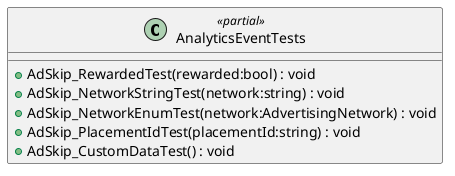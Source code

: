 @startuml
class AnalyticsEventTests <<partial>> {
    + AdSkip_RewardedTest(rewarded:bool) : void
    + AdSkip_NetworkStringTest(network:string) : void
    + AdSkip_NetworkEnumTest(network:AdvertisingNetwork) : void
    + AdSkip_PlacementIdTest(placementId:string) : void
    + AdSkip_CustomDataTest() : void
}
@enduml
